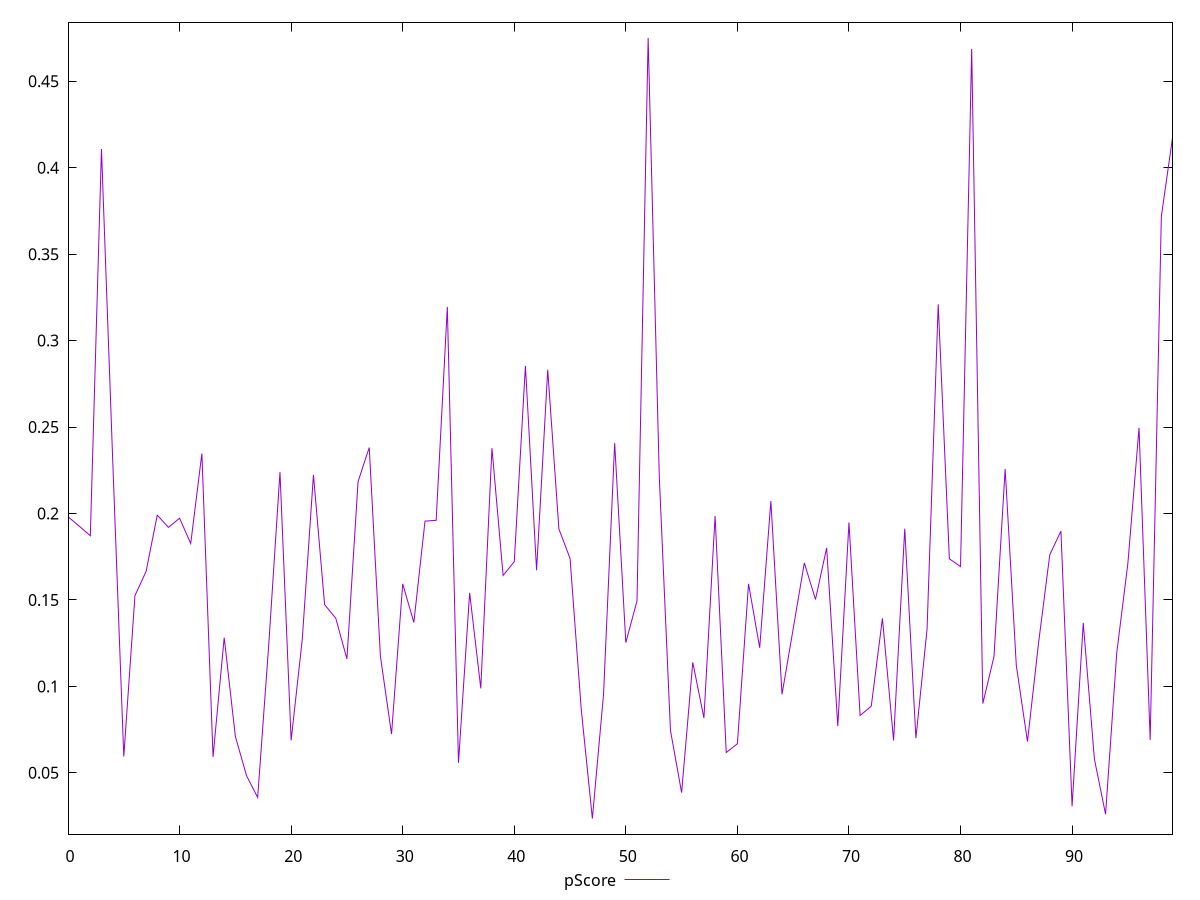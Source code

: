 reset

$pScore <<EOF
0 0.19815322895685983
1 0.19269286780370987
2 0.18712361535224886
3 0.4107900524086386
4 0.23211300830788917
5 0.05940792624129532
6 0.15250078003649264
7 0.1665147907574548
8 0.19903611048668413
9 0.19198331217193526
10 0.19727712283303683
11 0.18263858496852442
12 0.23469666526488375
13 0.059216330990542576
14 0.1281919408131002
15 0.0710602824615002
16 0.048372144264942796
17 0.0357553043339639
18 0.12467808607304437
19 0.22392791452898708
20 0.06880210093325823
21 0.1273368504921275
22 0.22232007924671116
23 0.1472971030604452
24 0.13944642227780535
25 0.11587776698621982
26 0.21848543557233868
27 0.23812092743180135
28 0.11753147513226164
29 0.07241424237297345
30 0.1592994260709325
31 0.13699412821096107
32 0.19559360007588777
33 0.19606402235828202
34 0.31950204533868853
35 0.05583151187289692
36 0.1541212321321217
37 0.09884459910207088
38 0.2377575840892845
39 0.16416323959996243
40 0.1721519655533882
41 0.28541257776679335
42 0.1671871252004684
43 0.2831648763674271
44 0.19107022184823796
45 0.17400659586966427
46 0.0870313351416338
47 0.02358119787169305
48 0.09526457799080734
49 0.2406879641843338
50 0.1253268501530932
51 0.14941251529224342
52 0.47506255096738736
53 0.22116187850367897
54 0.0745429968981639
55 0.0385587132669411
56 0.11390898270220357
57 0.08170050253984068
58 0.1985998725088518
59 0.06172910813898841
60 0.06682256915207224
61 0.15931074234728942
62 0.12236268786871773
63 0.20720181107563856
64 0.09544068750048684
65 0.13329037651945774
66 0.17146039750328357
67 0.15027298527921762
68 0.18012885647611387
69 0.07698155930950867
70 0.19480138336970254
71 0.08319566744790252
72 0.08855363816507578
73 0.13932660761342475
74 0.06873974389733395
75 0.19120503288742796
76 0.07004976410279479
77 0.13305066303628355
78 0.32101224711010634
79 0.17380579447935696
80 0.16928651131692907
81 0.4686698282492738
82 0.09008505466580474
83 0.1172626821929923
84 0.22576528204986324
85 0.11214019060141844
86 0.06812938240049582
87 0.12539680593562436
88 0.176136016842803
89 0.18981722105766663
90 0.030632981583298136
91 0.13671095364217772
92 0.057997562270034164
93 0.02603387029616211
94 0.11923121501726242
95 0.17116470880819357
96 0.24953607229130848
97 0.06905017758392024
98 0.37184604957236816
99 0.4172510207087293
EOF

set key outside below
set xrange [0:99]
set yrange [0.014551570809779162:0.48409217802930127]
set trange [0.014551570809779162:0.48409217802930127]
set terminal svg size 640, 500 enhanced background rgb 'white'
set output "reports/report_00027_2021-02-24T12-40-31.850Z/first-meaningful-paint/samples/astro/pScore/values.svg"

plot $pScore title "pScore" with line

reset
